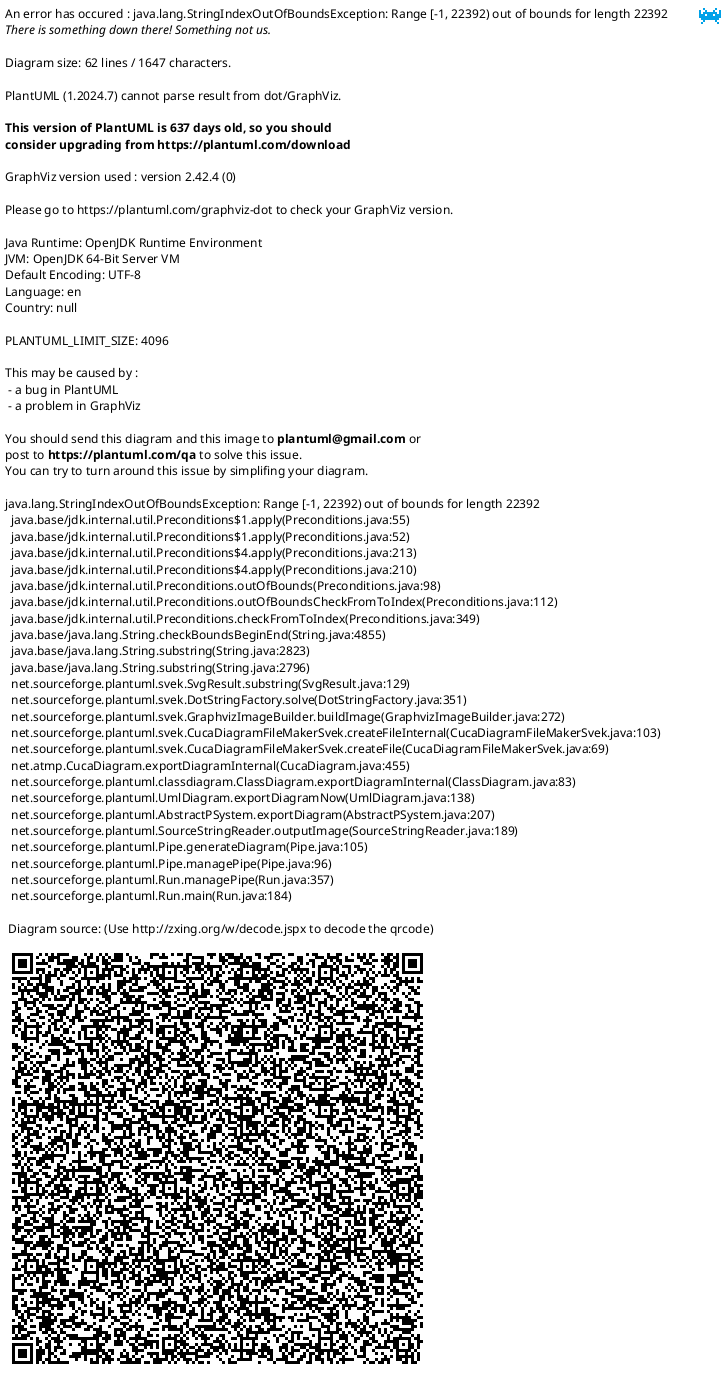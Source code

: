 @startuml
skin rose
skinparam packageStyle rectangle

title
    <b><font size=17>整体IO库类图</font></b>
end title

package ios #whiteSmoke {
    enum iostate
    enum fmtflags
    class ios_base <<typename _CharT,typename _Traits>> {
        # ios_base() throw ();
        + virtual ~ios_base();
        ==members==
        # iostate _M_exception;
    }
    note top of ios_base : 所有父类

    class basic_ios extends ios_base
    class ios extends ios_base
    class basic_streambuf #aliceblue;line:blue;line.dotted;text:blue
}
ios_base *- "2" iostate : include >
ios_base *- "1" fmtflags #line:red;line.bold;text:red : >
class basic_istream extends basic_ios
class basic_ostream extends basic_ios

class basic_ifstream extends basic_istream
class basic_istringstream extends basic_istream
class basic_ofstream extends basic_ostream
class basic_ostringstream extends basic_ostream
class basic_iostream extends basic_istream,basic_ostream

class basic_fstream extends basic_iostream
class basic_stringstream extends basic_iostream
class basic_filebuf extends basic_streambuf
class basic_stringbuf extends basic_streambuf

package ostream {
    class ostream extends ios
}
package istream {
    class istream extends ios
    class iostream extends istream,ostream
}
package streambuf {
    class streambuf
}
package fstream {
    class ifstream extends istream
    class ofstream extends ostream
    class fstream extends iostream
    class filebuf extends streambuf
}
package sstream {
    class istringstream extends istream
    class ostringstream extends ostream
    class stringstream extends iostream
    class stringbuf extends streambuf
}
@enduml

